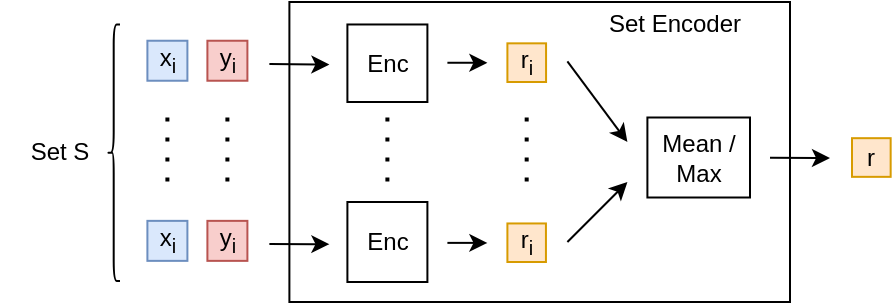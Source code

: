 <mxfile scale="2" border="0">
    <diagram id="BnsNrFVr5Wd3XkJ8FpZ6" name="Page-1">
        <mxGraphModel dx="541" dy="371" grid="1" gridSize="10" guides="1" tooltips="1" connect="1" arrows="1" fold="1" page="1" pageScale="1" pageWidth="1100" pageHeight="850" math="0" shadow="0">
            <root>
                <mxCell id="0"/>
                <mxCell id="1" parent="0"/>
                <mxCell id="79" value="" style="rounded=0;whiteSpace=wrap;html=1;" parent="1" vertex="1">
                    <mxGeometry x="249.7" y="50" width="250.3" height="150" as="geometry"/>
                </mxCell>
                <mxCell id="80" value="&lt;font color=&quot;#000000&quot;&gt;x&lt;sub&gt;i&lt;/sub&gt;&lt;/font&gt;" style="whiteSpace=wrap;html=1;aspect=fixed;fillColor=#dae8fc;strokeColor=#6c8ebf;" parent="1" vertex="1">
                    <mxGeometry x="178.7" y="69.37" width="20" height="20" as="geometry"/>
                </mxCell>
                <mxCell id="81" value="&lt;font color=&quot;#000000&quot;&gt;y&lt;sub&gt;i&lt;/sub&gt;&lt;/font&gt;" style="whiteSpace=wrap;html=1;aspect=fixed;fillColor=#f8cecc;strokeColor=#b85450;" parent="1" vertex="1">
                    <mxGeometry x="208.7" y="69.37" width="20" height="20" as="geometry"/>
                </mxCell>
                <mxCell id="82" value="&lt;font color=&quot;#000000&quot;&gt;x&lt;sub&gt;i&lt;/sub&gt;&lt;/font&gt;" style="whiteSpace=wrap;html=1;aspect=fixed;fillColor=#dae8fc;strokeColor=#6c8ebf;" parent="1" vertex="1">
                    <mxGeometry x="178.7" y="159.43" width="20" height="20" as="geometry"/>
                </mxCell>
                <mxCell id="83" value="&lt;font color=&quot;#000000&quot;&gt;y&lt;sub&gt;i&lt;/sub&gt;&lt;/font&gt;" style="whiteSpace=wrap;html=1;aspect=fixed;fillColor=#f8cecc;strokeColor=#b85450;" parent="1" vertex="1">
                    <mxGeometry x="208.7" y="159.43" width="20" height="20" as="geometry"/>
                </mxCell>
                <mxCell id="84" value="" style="line;strokeWidth=2;direction=south;html=1;dashed=1;dashPattern=1 4;" parent="1" vertex="1">
                    <mxGeometry x="213.7" y="107.75" width="10" height="36" as="geometry"/>
                </mxCell>
                <mxCell id="85" value="" style="endArrow=classic;html=1;" parent="1" edge="1">
                    <mxGeometry width="50" height="50" relative="1" as="geometry">
                        <mxPoint x="239.7" y="81" as="sourcePoint"/>
                        <mxPoint x="269.7" y="81.3" as="targetPoint"/>
                    </mxGeometry>
                </mxCell>
                <mxCell id="86" value="" style="endArrow=classic;html=1;" parent="1" edge="1">
                    <mxGeometry width="50" height="50" relative="1" as="geometry">
                        <mxPoint x="239.7" y="171" as="sourcePoint"/>
                        <mxPoint x="269.7" y="171.09" as="targetPoint"/>
                    </mxGeometry>
                </mxCell>
                <mxCell id="87" value="" style="endArrow=classic;html=1;" parent="1" edge="1">
                    <mxGeometry width="50" height="50" relative="1" as="geometry">
                        <mxPoint x="328.7" y="80.38" as="sourcePoint"/>
                        <mxPoint x="348.7" y="80.38" as="targetPoint"/>
                    </mxGeometry>
                </mxCell>
                <mxCell id="88" value="" style="endArrow=classic;html=1;" parent="1" edge="1">
                    <mxGeometry width="50" height="50" relative="1" as="geometry">
                        <mxPoint x="328.7" y="170.44" as="sourcePoint"/>
                        <mxPoint x="348.7" y="170.44" as="targetPoint"/>
                    </mxGeometry>
                </mxCell>
                <mxCell id="89" value="&lt;font color=&quot;#000000&quot;&gt;r&lt;sub&gt;i&lt;/sub&gt;&lt;/font&gt;" style="whiteSpace=wrap;html=1;aspect=fixed;fillColor=#ffe6cc;strokeColor=#d79b00;" parent="1" vertex="1">
                    <mxGeometry x="358.7" y="70.67" width="19.33" height="19.33" as="geometry"/>
                </mxCell>
                <mxCell id="90" value="&lt;font color=&quot;#000000&quot;&gt;r&lt;sub&gt;i&lt;/sub&gt;&lt;/font&gt;" style="whiteSpace=wrap;html=1;aspect=fixed;fillColor=#ffe6cc;strokeColor=#d79b00;" parent="1" vertex="1">
                    <mxGeometry x="358.7" y="160.73" width="19.27" height="19.27" as="geometry"/>
                </mxCell>
                <mxCell id="91" value="" style="line;strokeWidth=2;direction=south;html=1;dashed=1;dashPattern=1 4;" parent="1" vertex="1">
                    <mxGeometry x="293.7" y="107.75" width="10" height="36" as="geometry"/>
                </mxCell>
                <mxCell id="92" value="" style="line;strokeWidth=2;direction=south;html=1;dashed=1;dashPattern=1 4;" parent="1" vertex="1">
                    <mxGeometry x="363.34" y="107.75" width="10" height="36" as="geometry"/>
                </mxCell>
                <mxCell id="93" value="" style="endArrow=classic;html=1;" parent="1" edge="1">
                    <mxGeometry width="50" height="50" relative="1" as="geometry">
                        <mxPoint x="388.7" y="79.73" as="sourcePoint"/>
                        <mxPoint x="418.7" y="120" as="targetPoint"/>
                    </mxGeometry>
                </mxCell>
                <mxCell id="94" value="" style="endArrow=classic;html=1;" parent="1" edge="1">
                    <mxGeometry width="50" height="50" relative="1" as="geometry">
                        <mxPoint x="388.7" y="170" as="sourcePoint"/>
                        <mxPoint x="418.7" y="140" as="targetPoint"/>
                    </mxGeometry>
                </mxCell>
                <mxCell id="95" value="Enc" style="rounded=0;whiteSpace=wrap;html=1;" parent="1" vertex="1">
                    <mxGeometry x="278.7" y="61.24" width="40" height="38.76" as="geometry"/>
                </mxCell>
                <mxCell id="96" value="Enc" style="rounded=0;whiteSpace=wrap;html=1;" parent="1" vertex="1">
                    <mxGeometry x="278.7" y="150" width="40" height="40" as="geometry"/>
                </mxCell>
                <mxCell id="97" value="Mean / Max" style="rounded=0;whiteSpace=wrap;html=1;" parent="1" vertex="1">
                    <mxGeometry x="428.7" y="107.75" width="51.3" height="40" as="geometry"/>
                </mxCell>
                <mxCell id="98" value="Set Encoder" style="text;html=1;strokeColor=none;fillColor=none;align=center;verticalAlign=middle;whiteSpace=wrap;rounded=0;" parent="1" vertex="1">
                    <mxGeometry x="405" y="50.0" width="75" height="22.1" as="geometry"/>
                </mxCell>
                <mxCell id="99" value="" style="line;strokeWidth=2;direction=south;html=1;dashed=1;dashPattern=1 4;" parent="1" vertex="1">
                    <mxGeometry x="183.7" y="107.75" width="10" height="36" as="geometry"/>
                </mxCell>
                <mxCell id="100" value="" style="shape=curlyBracket;whiteSpace=wrap;html=1;rounded=1;labelPosition=left;verticalLabelPosition=middle;align=right;verticalAlign=middle;fontColor=#000000;rotation=0;" parent="1" vertex="1">
                    <mxGeometry x="158.7" y="61.24" width="6.3" height="128.32" as="geometry"/>
                </mxCell>
                <mxCell id="101" value="&lt;font style=&quot;font-size: 12px;&quot;&gt;Set S&lt;/font&gt;" style="text;html=1;strokeColor=none;fillColor=none;align=center;verticalAlign=middle;whiteSpace=wrap;rounded=0;fontColor=#000000;" parent="1" vertex="1">
                    <mxGeometry x="105.0" y="110" width="60" height="30" as="geometry"/>
                </mxCell>
                <mxCell id="102" value="&lt;font color=&quot;#000000&quot;&gt;r&lt;/font&gt;" style="whiteSpace=wrap;html=1;aspect=fixed;fillColor=#ffe6cc;strokeColor=#d79b00;" parent="1" vertex="1">
                    <mxGeometry x="531" y="118.09" width="19.33" height="19.33" as="geometry"/>
                </mxCell>
                <mxCell id="103" value="" style="endArrow=classic;html=1;exitX=1;exitY=0.5;exitDx=0;exitDy=0;" parent="1" edge="1">
                    <mxGeometry width="50" height="50" relative="1" as="geometry">
                        <mxPoint x="490.0" y="127.85" as="sourcePoint"/>
                        <mxPoint x="520" y="128" as="targetPoint"/>
                    </mxGeometry>
                </mxCell>
            </root>
        </mxGraphModel>
    </diagram>
</mxfile>